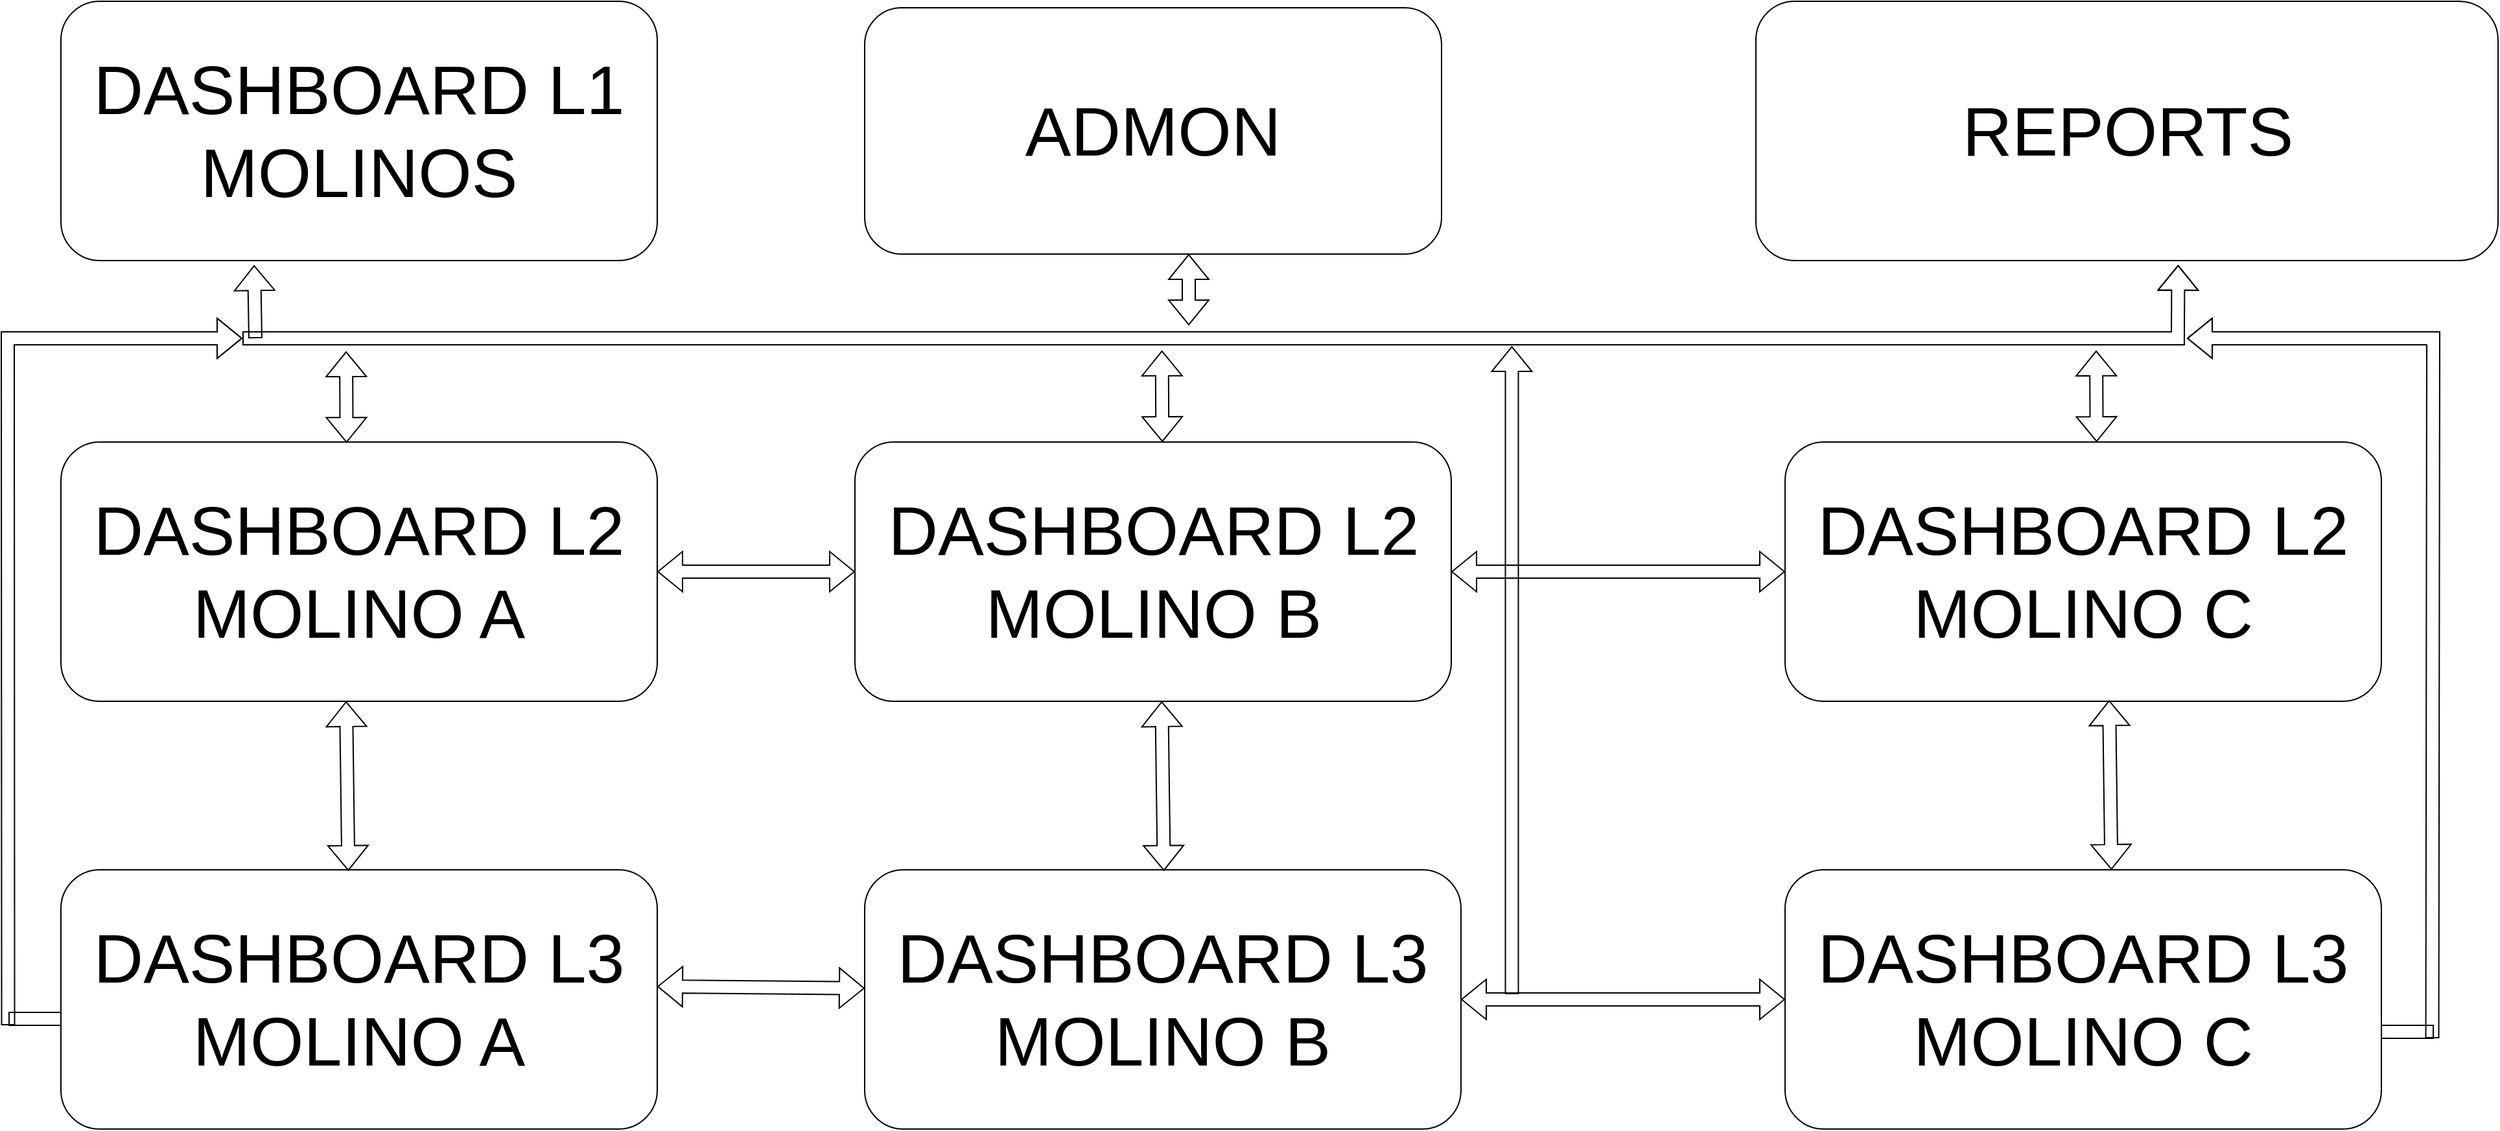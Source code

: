 <mxfile version="20.5.1" type="device"><diagram id="WcIKD2kYd9lNyjveL56O" name="Página-1"><mxGraphModel dx="1536" dy="687" grid="1" gridSize="10" guides="1" tooltips="1" connect="1" arrows="1" fold="1" page="0" pageScale="1" pageWidth="1200" pageHeight="1920" math="0" shadow="0"><root><mxCell id="0"/><mxCell id="1" parent="0"/><mxCell id="7aQKpqsmV0QOho-n_E2c-702" value="DASHBOARD L1&lt;br&gt;MOLINOS" style="rounded=1;whiteSpace=wrap;html=1;shadow=0;sketch=0;strokeColor=#000000;fontSize=53;fillColor=none;" parent="1" vertex="1"><mxGeometry x="-500" y="-160" width="460" height="200" as="geometry"/></mxCell><mxCell id="7aQKpqsmV0QOho-n_E2c-703" value="ADMON" style="whiteSpace=wrap;html=1;fontSize=53;fillColor=none;strokeColor=#000000;rounded=1;shadow=0;sketch=0;" parent="1" vertex="1"><mxGeometry x="120" y="-155" width="445" height="190" as="geometry"/></mxCell><mxCell id="7aQKpqsmV0QOho-n_E2c-705" value="REPORTS" style="whiteSpace=wrap;html=1;fontSize=53;fillColor=none;strokeColor=#000000;rounded=1;shadow=0;sketch=0;" parent="1" vertex="1"><mxGeometry x="807.5" y="-160" width="572.5" height="200" as="geometry"/></mxCell><mxCell id="7aQKpqsmV0QOho-n_E2c-711" value="DASHBOARD L2&lt;br&gt;MOLINO A" style="rounded=1;whiteSpace=wrap;html=1;shadow=0;sketch=0;strokeColor=#000000;fontSize=53;fillColor=none;" parent="1" vertex="1"><mxGeometry x="-500" y="180" width="460" height="200" as="geometry"/></mxCell><mxCell id="7aQKpqsmV0QOho-n_E2c-714" value="DASHBOARD L2&lt;br&gt;MOLINO B" style="rounded=1;whiteSpace=wrap;html=1;shadow=0;sketch=0;strokeColor=#000000;fontSize=53;fillColor=none;" parent="1" vertex="1"><mxGeometry x="112.5" y="180" width="460" height="200" as="geometry"/></mxCell><mxCell id="7aQKpqsmV0QOho-n_E2c-715" value="DASHBOARD L2&lt;br&gt;MOLINO C" style="rounded=1;whiteSpace=wrap;html=1;shadow=0;sketch=0;strokeColor=#000000;fontSize=53;fillColor=none;" parent="1" vertex="1"><mxGeometry x="830" y="180" width="460" height="200" as="geometry"/></mxCell><mxCell id="7aQKpqsmV0QOho-n_E2c-716" value="DASHBOARD L3&lt;br&gt;MOLINO A" style="rounded=1;whiteSpace=wrap;html=1;shadow=0;sketch=0;strokeColor=#000000;fontSize=53;fillColor=none;" parent="1" vertex="1"><mxGeometry x="-500" y="510" width="460" height="200" as="geometry"/></mxCell><mxCell id="7aQKpqsmV0QOho-n_E2c-717" value="DASHBOARD L3&lt;br&gt;MOLINO B" style="rounded=1;whiteSpace=wrap;html=1;shadow=0;sketch=0;strokeColor=#000000;fontSize=53;fillColor=none;" parent="1" vertex="1"><mxGeometry x="120" y="510" width="460" height="200" as="geometry"/></mxCell><mxCell id="7aQKpqsmV0QOho-n_E2c-718" value="DASHBOARD L3&lt;br&gt;MOLINO C" style="rounded=1;whiteSpace=wrap;html=1;shadow=0;sketch=0;strokeColor=#000000;fontSize=53;fillColor=none;" parent="1" vertex="1"><mxGeometry x="830" y="510" width="460" height="200" as="geometry"/></mxCell><mxCell id="7aQKpqsmV0QOho-n_E2c-719" value="" style="shape=flexArrow;endArrow=classic;html=1;rounded=0;fontSize=53;entryX=0.569;entryY=1.017;entryDx=0;entryDy=0;entryPerimeter=0;" parent="1" target="7aQKpqsmV0QOho-n_E2c-705" edge="1"><mxGeometry width="50" height="50" relative="1" as="geometry"><mxPoint x="-360" y="100" as="sourcePoint"/><mxPoint x="1130" y="80" as="targetPoint"/><Array as="points"><mxPoint x="1133" y="100"/></Array></mxGeometry></mxCell><mxCell id="7aQKpqsmV0QOho-n_E2c-720" value="" style="shape=flexArrow;endArrow=classic;html=1;rounded=0;fontSize=53;entryX=0.324;entryY=1.018;entryDx=0;entryDy=0;entryPerimeter=0;" parent="1" target="7aQKpqsmV0QOho-n_E2c-702" edge="1"><mxGeometry width="50" height="50" relative="1" as="geometry"><mxPoint x="-350" y="100" as="sourcePoint"/><mxPoint x="-400" y="60" as="targetPoint"/></mxGeometry></mxCell><mxCell id="7aQKpqsmV0QOho-n_E2c-721" value="" style="shape=flexArrow;endArrow=classic;startArrow=classic;html=1;rounded=0;fontSize=53;exitX=0.479;exitY=0.003;exitDx=0;exitDy=0;exitPerimeter=0;" parent="1" source="7aQKpqsmV0QOho-n_E2c-711" edge="1"><mxGeometry width="100" height="100" relative="1" as="geometry"><mxPoint x="-720" y="220" as="sourcePoint"/><mxPoint x="-280" y="110" as="targetPoint"/></mxGeometry></mxCell><mxCell id="7aQKpqsmV0QOho-n_E2c-723" value="" style="shape=flexArrow;endArrow=classic;startArrow=classic;html=1;rounded=0;fontSize=53;exitX=0.482;exitY=0.004;exitDx=0;exitDy=0;exitPerimeter=0;" parent="1" source="7aQKpqsmV0QOho-n_E2c-716" edge="1"><mxGeometry width="100" height="100" relative="1" as="geometry"><mxPoint x="-279.66" y="450.6" as="sourcePoint"/><mxPoint x="-280" y="380" as="targetPoint"/></mxGeometry></mxCell><mxCell id="7aQKpqsmV0QOho-n_E2c-724" value="" style="shape=flexArrow;endArrow=classic;startArrow=classic;html=1;rounded=0;fontSize=53;exitX=0.479;exitY=0.003;exitDx=0;exitDy=0;exitPerimeter=0;" parent="1" edge="1"><mxGeometry width="100" height="100" relative="1" as="geometry"><mxPoint x="349.67" y="180.0" as="sourcePoint"/><mxPoint x="349.33" y="109.4" as="targetPoint"/></mxGeometry></mxCell><mxCell id="7aQKpqsmV0QOho-n_E2c-725" value="" style="shape=flexArrow;endArrow=classic;startArrow=classic;html=1;rounded=0;fontSize=53;exitX=0.479;exitY=0.003;exitDx=0;exitDy=0;exitPerimeter=0;" parent="1" edge="1"><mxGeometry width="100" height="100" relative="1" as="geometry"><mxPoint x="1070.34" y="180.0" as="sourcePoint"/><mxPoint x="1070" y="109.4" as="targetPoint"/></mxGeometry></mxCell><mxCell id="7aQKpqsmV0QOho-n_E2c-726" value="" style="shape=flexArrow;endArrow=classic;startArrow=classic;html=1;rounded=0;fontSize=53;exitX=0.482;exitY=0.004;exitDx=0;exitDy=0;exitPerimeter=0;" parent="1" edge="1"><mxGeometry width="100" height="100" relative="1" as="geometry"><mxPoint x="350.86" y="510.8" as="sourcePoint"/><mxPoint x="349.14" y="380.0" as="targetPoint"/></mxGeometry></mxCell><mxCell id="7aQKpqsmV0QOho-n_E2c-741" value="" style="shape=flexArrow;endArrow=classic;startArrow=classic;html=1;rounded=0;fontSize=53;exitX=0.482;exitY=0.004;exitDx=0;exitDy=0;exitPerimeter=0;" parent="1" edge="1"><mxGeometry width="100" height="100" relative="1" as="geometry"><mxPoint x="1081.72" y="510.0" as="sourcePoint"/><mxPoint x="1080.0" y="379.2" as="targetPoint"/></mxGeometry></mxCell><mxCell id="7aQKpqsmV0QOho-n_E2c-745" value="" style="group" parent="1" vertex="1" connectable="0"><mxGeometry x="580" y="106" width="40" height="500" as="geometry"/></mxCell><mxCell id="7aQKpqsmV0QOho-n_E2c-746" value="" style="shape=flexArrow;endArrow=classic;html=1;rounded=0;fontSize=53;" parent="7aQKpqsmV0QOho-n_E2c-745" edge="1"><mxGeometry width="50" height="50" relative="1" as="geometry"><mxPoint x="39.26" y="500" as="sourcePoint"/><mxPoint x="39.26" as="targetPoint"/></mxGeometry></mxCell><mxCell id="7aQKpqsmV0QOho-n_E2c-749" value="" style="shape=flexArrow;endArrow=classic;html=1;rounded=0;fontSize=53;" parent="1" edge="1"><mxGeometry width="50" height="50" relative="1" as="geometry"><mxPoint x="1329.26" y="640" as="sourcePoint"/><mxPoint x="1140" y="100" as="targetPoint"/><Array as="points"><mxPoint x="1330" y="100"/></Array></mxGeometry></mxCell><mxCell id="7aQKpqsmV0QOho-n_E2c-750" value="" style="rounded=0;whiteSpace=wrap;html=1;shadow=0;sketch=0;strokeColor=#000000;fontSize=53;fillColor=none;" parent="1" vertex="1"><mxGeometry x="1290" y="630" width="40" height="10" as="geometry"/></mxCell><mxCell id="7aQKpqsmV0QOho-n_E2c-751" value="" style="shape=flexArrow;endArrow=classic;startArrow=classic;html=1;rounded=0;fontSize=53;" parent="1" edge="1"><mxGeometry width="100" height="100" relative="1" as="geometry"><mxPoint x="370" y="90" as="sourcePoint"/><mxPoint x="370.0" y="35.0" as="targetPoint"/></mxGeometry></mxCell><mxCell id="7aQKpqsmV0QOho-n_E2c-743" value="" style="rounded=0;whiteSpace=wrap;html=1;shadow=0;sketch=0;strokeColor=#000000;fontSize=53;fillColor=none;" parent="1" vertex="1"><mxGeometry x="-540" y="620" width="40" height="10" as="geometry"/></mxCell><mxCell id="7aQKpqsmV0QOho-n_E2c-742" value="" style="shape=flexArrow;endArrow=classic;html=1;rounded=0;fontSize=53;" parent="1" edge="1"><mxGeometry width="50" height="50" relative="1" as="geometry"><mxPoint x="-540.74" y="630" as="sourcePoint"/><mxPoint x="-360" y="100" as="targetPoint"/><Array as="points"><mxPoint x="-541" y="100"/></Array></mxGeometry></mxCell><mxCell id="qNYOeioe2rmKIwAjkY-m-1" value="" style="shape=flexArrow;endArrow=classic;startArrow=classic;html=1;rounded=0;fontSize=53;exitX=1;exitY=0.5;exitDx=0;exitDy=0;entryX=0;entryY=0.5;entryDx=0;entryDy=0;" edge="1" parent="1" source="7aQKpqsmV0QOho-n_E2c-711" target="7aQKpqsmV0QOho-n_E2c-714"><mxGeometry width="100" height="100" relative="1" as="geometry"><mxPoint x="51.72" y="345.4" as="sourcePoint"/><mxPoint x="50" y="214.6" as="targetPoint"/></mxGeometry></mxCell><mxCell id="qNYOeioe2rmKIwAjkY-m-2" value="" style="shape=flexArrow;endArrow=classic;startArrow=classic;html=1;rounded=0;fontSize=53;exitX=1;exitY=0.5;exitDx=0;exitDy=0;entryX=0;entryY=0.457;entryDx=0;entryDy=0;entryPerimeter=0;" edge="1" parent="1" target="7aQKpqsmV0QOho-n_E2c-717"><mxGeometry width="100" height="100" relative="1" as="geometry"><mxPoint x="-40" y="600" as="sourcePoint"/><mxPoint x="112.5" y="600" as="targetPoint"/></mxGeometry></mxCell><mxCell id="qNYOeioe2rmKIwAjkY-m-5" value="" style="shape=flexArrow;endArrow=classic;startArrow=classic;html=1;rounded=0;exitX=1;exitY=0.5;exitDx=0;exitDy=0;" edge="1" parent="1" source="7aQKpqsmV0QOho-n_E2c-717" target="7aQKpqsmV0QOho-n_E2c-718"><mxGeometry width="100" height="100" relative="1" as="geometry"><mxPoint x="660" y="700" as="sourcePoint"/><mxPoint x="760" y="600" as="targetPoint"/></mxGeometry></mxCell><mxCell id="qNYOeioe2rmKIwAjkY-m-6" value="" style="shape=flexArrow;endArrow=classic;startArrow=classic;html=1;rounded=0;fontSize=53;entryX=0;entryY=0.5;entryDx=0;entryDy=0;exitX=1;exitY=0.5;exitDx=0;exitDy=0;" edge="1" parent="1" source="7aQKpqsmV0QOho-n_E2c-714" target="7aQKpqsmV0QOho-n_E2c-715"><mxGeometry width="100" height="100" relative="1" as="geometry"><mxPoint x="580" y="290" as="sourcePoint"/><mxPoint x="830" y="290.0" as="targetPoint"/></mxGeometry></mxCell></root></mxGraphModel></diagram></mxfile>